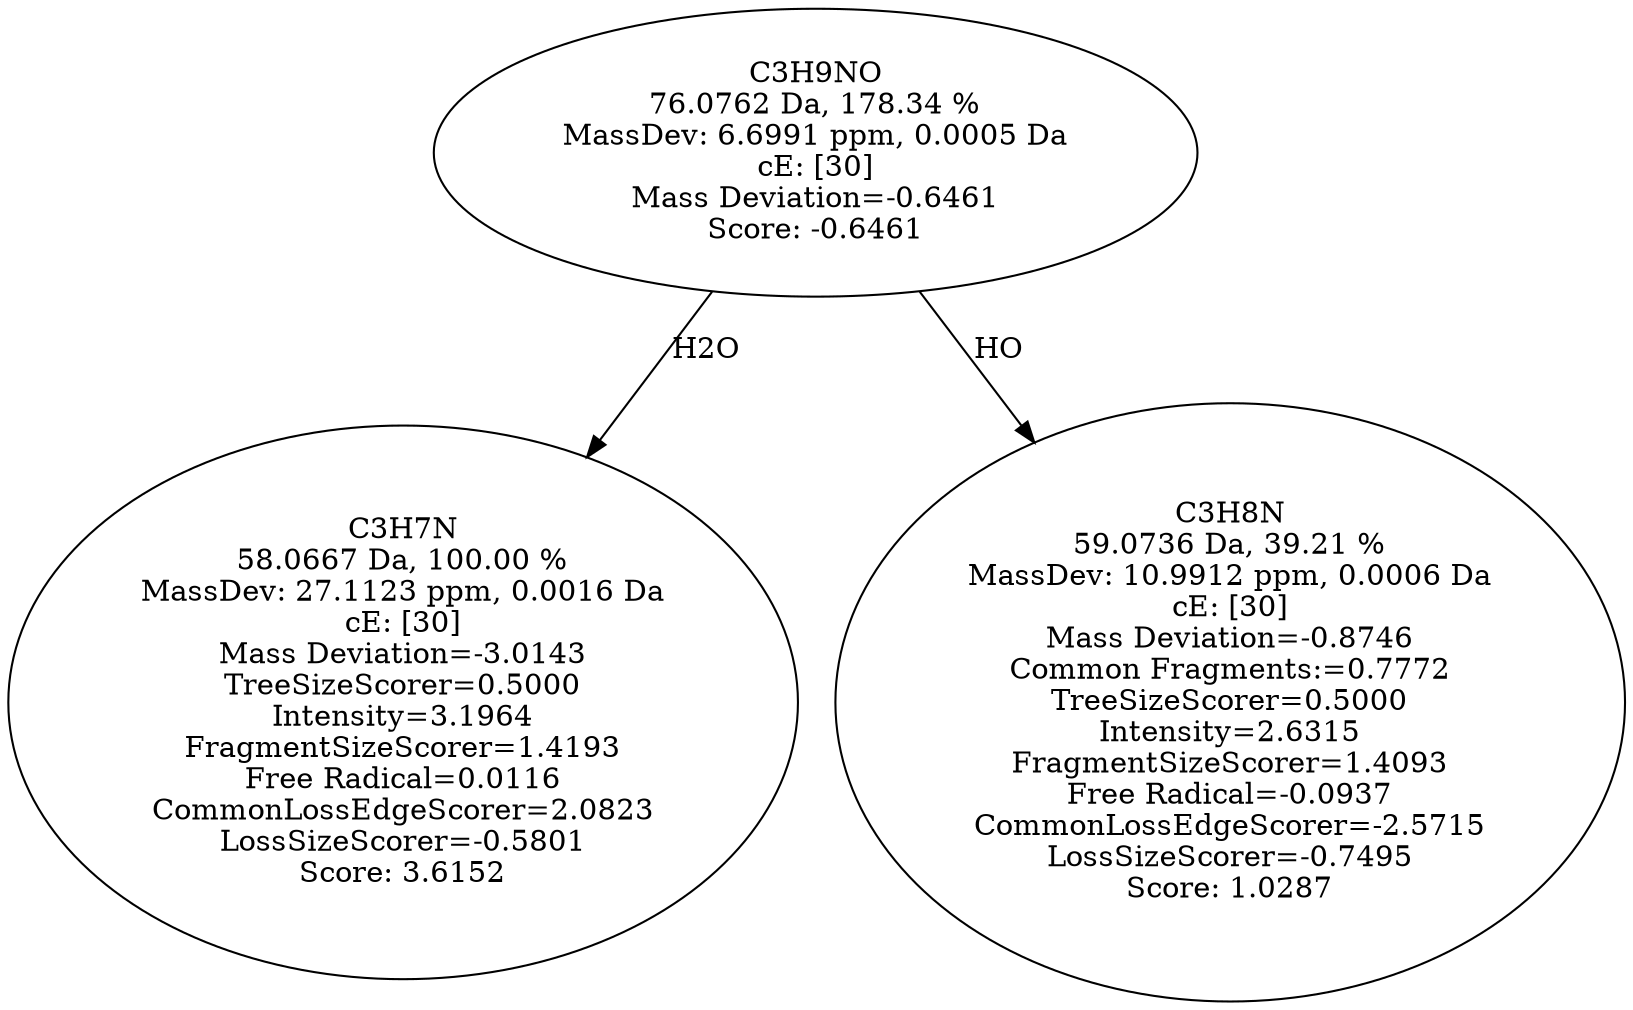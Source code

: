 strict digraph {
v1 [label="C3H7N\n58.0667 Da, 100.00 %\nMassDev: 27.1123 ppm, 0.0016 Da\ncE: [30]\nMass Deviation=-3.0143\nTreeSizeScorer=0.5000\nIntensity=3.1964\nFragmentSizeScorer=1.4193\nFree Radical=0.0116\nCommonLossEdgeScorer=2.0823\nLossSizeScorer=-0.5801\nScore: 3.6152"];
v2 [label="C3H8N\n59.0736 Da, 39.21 %\nMassDev: 10.9912 ppm, 0.0006 Da\ncE: [30]\nMass Deviation=-0.8746\nCommon Fragments:=0.7772\nTreeSizeScorer=0.5000\nIntensity=2.6315\nFragmentSizeScorer=1.4093\nFree Radical=-0.0937\nCommonLossEdgeScorer=-2.5715\nLossSizeScorer=-0.7495\nScore: 1.0287"];
v3 [label="C3H9NO\n76.0762 Da, 178.34 %\nMassDev: 6.6991 ppm, 0.0005 Da\ncE: [30]\nMass Deviation=-0.6461\nScore: -0.6461"];
v3 -> v1 [label="H2O"];
v3 -> v2 [label="HO"];
}